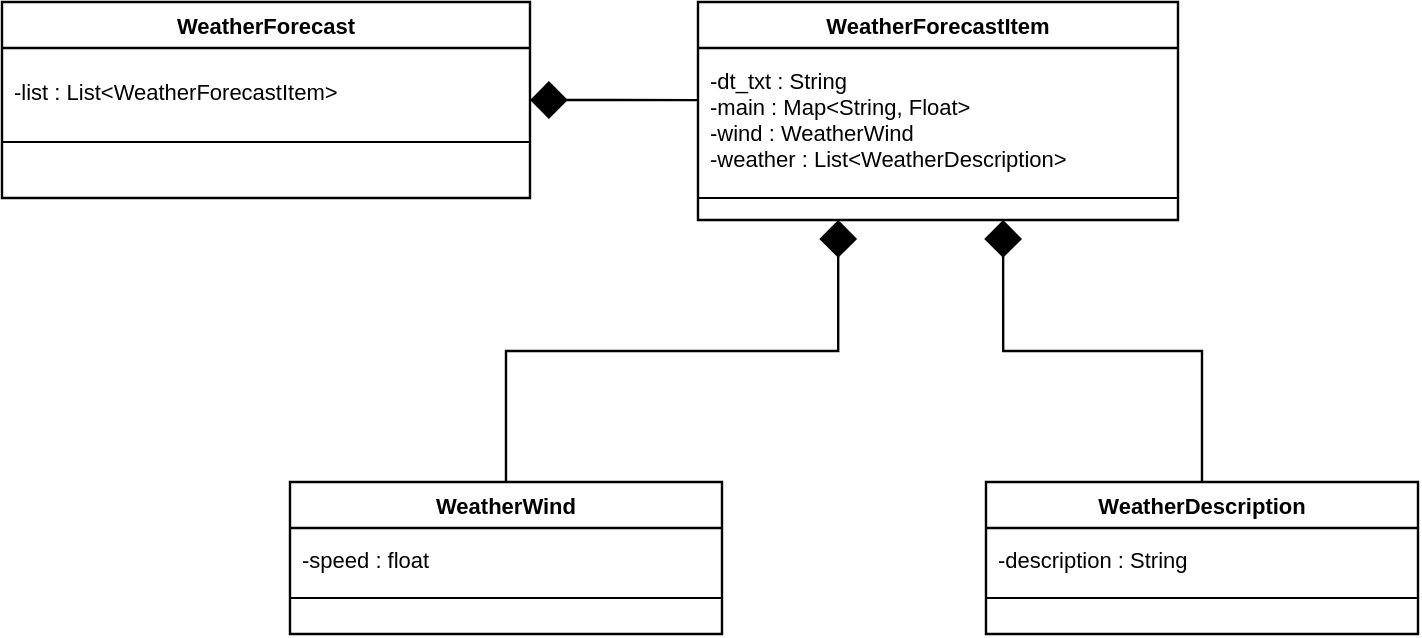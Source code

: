 <mxfile version="12.4.2" type="device" pages="1"><diagram id="UbY2n50J5kRLdaUcECJK" name="Page-1"><mxGraphModel dx="1422" dy="862" grid="1" gridSize="10" guides="1" tooltips="1" connect="1" arrows="1" fold="1" page="1" pageScale="1" pageWidth="850" pageHeight="1100" math="0" shadow="0"><root><mxCell id="0"/><mxCell id="1" parent="0"/><mxCell id="WK1cXo-WqZZb28CUvSwH-1" value="WeatherForecast" style="html=1;whiteSpace=wrap;swimlane;childLayout=stackLayout;horizontal=1;startSize=26;horizontalStack=0;resizeParent=1;resizeParentMax=0;resizeLast=0;collapsible=1;marginBottom=0;swimlaneFillColor=#ffffff;startSize=23;fontSize=11;fontColor=#000000;spacing=0;strokeOpacity=100;strokeWidth=1.2;" vertex="1" parent="1"><mxGeometry x="72" y="60" width="264" height="98" as="geometry"/></mxCell><mxCell id="WK1cXo-WqZZb28CUvSwH-2" value="-list : List&lt;WeatherForecastItem&gt;" style="part=1;resizeHeight=0;strokeColor=none;fillColor=none;align=left;verticalAlign=middle;spacingLeft=4;spacingRight=4;overflow=hidden;rotatable=0;points=[[0,0.5],[1,0.5]];portConstraint=eastwest;swimlaneFillColor=#ffffff;strokeOpacity=100;fontSize=11;fontColor=#000000;" vertex="1" parent="WK1cXo-WqZZb28CUvSwH-1"><mxGeometry y="23" width="264" height="43" as="geometry"/></mxCell><mxCell id="WK1cXo-WqZZb28CUvSwH-3" value="" style="line;strokeWidth=1;fillColor=none;align=left;verticalAlign=middle;spacingTop=-1;spacingLeft=3;spacingRight=3;rotatable=0;labelPosition=right;points=[];portConstraint=eastwest;" vertex="1" parent="WK1cXo-WqZZb28CUvSwH-1"><mxGeometry y="66" width="264" height="8" as="geometry"/></mxCell><mxCell id="WK1cXo-WqZZb28CUvSwH-4" value="" style="part=1;resizeHeight=0;strokeColor=none;fillColor=none;align=left;verticalAlign=middle;spacingLeft=4;spacingRight=4;overflow=hidden;rotatable=0;points=[[0,0.5],[1,0.5]];portConstraint=eastwest;swimlaneFillColor=#ffffff;strokeOpacity=100;fontSize=11;" vertex="1" parent="WK1cXo-WqZZb28CUvSwH-1"><mxGeometry y="74" width="264" height="24" as="geometry"/></mxCell><mxCell id="WK1cXo-WqZZb28CUvSwH-5" value="WeatherForecastItem" style="html=1;whiteSpace=wrap;swimlane;childLayout=stackLayout;horizontal=1;startSize=26;horizontalStack=0;resizeParent=1;resizeParentMax=0;resizeLast=0;collapsible=1;marginBottom=0;swimlaneFillColor=#ffffff;startSize=23;fontSize=11;fontColor=#000000;spacing=0;strokeOpacity=100;strokeWidth=1.2;" vertex="1" parent="1"><mxGeometry x="420" y="60" width="240" height="109" as="geometry"/></mxCell><mxCell id="WK1cXo-WqZZb28CUvSwH-6" value="-dt_txt : String&#10;-main : Map&lt;String, Float&gt;&#10;-wind : WeatherWind&#10;-weather : List&lt;WeatherDescription&gt;" style="part=1;resizeHeight=0;strokeColor=none;fillColor=none;align=left;verticalAlign=middle;spacingLeft=4;spacingRight=4;overflow=hidden;rotatable=0;points=[[0,0.5],[1,0.5]];portConstraint=eastwest;swimlaneFillColor=#ffffff;strokeOpacity=100;fontSize=11;fontColor=#000000;" vertex="1" parent="WK1cXo-WqZZb28CUvSwH-5"><mxGeometry y="23" width="240" height="71" as="geometry"/></mxCell><mxCell id="WK1cXo-WqZZb28CUvSwH-7" value="" style="line;strokeWidth=1;fillColor=none;align=left;verticalAlign=middle;spacingTop=-1;spacingLeft=3;spacingRight=3;rotatable=0;labelPosition=right;points=[];portConstraint=eastwest;" vertex="1" parent="WK1cXo-WqZZb28CUvSwH-5"><mxGeometry y="94" width="240" height="8" as="geometry"/></mxCell><mxCell id="WK1cXo-WqZZb28CUvSwH-8" value="" style="part=1;resizeHeight=0;strokeColor=none;fillColor=none;align=left;verticalAlign=middle;spacingLeft=4;spacingRight=4;overflow=hidden;rotatable=0;points=[[0,0.5],[1,0.5]];portConstraint=eastwest;swimlaneFillColor=#ffffff;strokeOpacity=100;fontSize=11;" vertex="1" parent="WK1cXo-WqZZb28CUvSwH-5"><mxGeometry y="102" width="240" height="7" as="geometry"/></mxCell><mxCell id="WK1cXo-WqZZb28CUvSwH-9" value="WeatherWind" style="html=1;whiteSpace=wrap;swimlane;childLayout=stackLayout;horizontal=1;startSize=26;horizontalStack=0;resizeParent=1;resizeParentMax=0;resizeLast=0;collapsible=1;marginBottom=0;swimlaneFillColor=#ffffff;startSize=23;fontSize=11;fontColor=#000000;spacing=0;strokeOpacity=100;strokeWidth=1.2;" vertex="1" parent="1"><mxGeometry x="216" y="300" width="216" height="76" as="geometry"/></mxCell><mxCell id="WK1cXo-WqZZb28CUvSwH-10" value="-speed : float" style="part=1;resizeHeight=0;strokeColor=none;fillColor=none;align=left;verticalAlign=middle;spacingLeft=4;spacingRight=4;overflow=hidden;rotatable=0;points=[[0,0.5],[1,0.5]];portConstraint=eastwest;swimlaneFillColor=#ffffff;strokeOpacity=100;fontSize=11;fontColor=#000000;" vertex="1" parent="WK1cXo-WqZZb28CUvSwH-9"><mxGeometry y="23" width="216" height="31" as="geometry"/></mxCell><mxCell id="WK1cXo-WqZZb28CUvSwH-11" value="" style="line;strokeWidth=1;fillColor=none;align=left;verticalAlign=middle;spacingTop=-1;spacingLeft=3;spacingRight=3;rotatable=0;labelPosition=right;points=[];portConstraint=eastwest;" vertex="1" parent="WK1cXo-WqZZb28CUvSwH-9"><mxGeometry y="54" width="216" height="8" as="geometry"/></mxCell><mxCell id="WK1cXo-WqZZb28CUvSwH-12" value="" style="part=1;resizeHeight=0;strokeColor=none;fillColor=none;align=left;verticalAlign=middle;spacingLeft=4;spacingRight=4;overflow=hidden;rotatable=0;points=[[0,0.5],[1,0.5]];portConstraint=eastwest;swimlaneFillColor=#ffffff;strokeOpacity=100;fontSize=11;" vertex="1" parent="WK1cXo-WqZZb28CUvSwH-9"><mxGeometry y="62" width="216" height="14" as="geometry"/></mxCell><mxCell id="WK1cXo-WqZZb28CUvSwH-13" value="WeatherDescription" style="html=1;whiteSpace=wrap;swimlane;childLayout=stackLayout;horizontal=1;startSize=26;horizontalStack=0;resizeParent=1;resizeParentMax=0;resizeLast=0;collapsible=1;marginBottom=0;swimlaneFillColor=#ffffff;startSize=23;fontSize=11;fontColor=#000000;spacing=0;strokeOpacity=100;strokeWidth=1.2;" vertex="1" parent="1"><mxGeometry x="564" y="300" width="216" height="76" as="geometry"/></mxCell><mxCell id="WK1cXo-WqZZb28CUvSwH-14" value="-description : String" style="part=1;resizeHeight=0;strokeColor=none;fillColor=none;align=left;verticalAlign=middle;spacingLeft=4;spacingRight=4;overflow=hidden;rotatable=0;points=[[0,0.5],[1,0.5]];portConstraint=eastwest;swimlaneFillColor=#ffffff;strokeOpacity=100;fontSize=11;fontColor=#000000;" vertex="1" parent="WK1cXo-WqZZb28CUvSwH-13"><mxGeometry y="23" width="216" height="31" as="geometry"/></mxCell><mxCell id="WK1cXo-WqZZb28CUvSwH-15" value="" style="line;strokeWidth=1;fillColor=none;align=left;verticalAlign=middle;spacingTop=-1;spacingLeft=3;spacingRight=3;rotatable=0;labelPosition=right;points=[];portConstraint=eastwest;" vertex="1" parent="WK1cXo-WqZZb28CUvSwH-13"><mxGeometry y="54" width="216" height="8" as="geometry"/></mxCell><mxCell id="WK1cXo-WqZZb28CUvSwH-16" value="" style="part=1;resizeHeight=0;strokeColor=none;fillColor=none;align=left;verticalAlign=middle;spacingLeft=4;spacingRight=4;overflow=hidden;rotatable=0;points=[[0,0.5],[1,0.5]];portConstraint=eastwest;swimlaneFillColor=#ffffff;strokeOpacity=100;fontSize=11;" vertex="1" parent="WK1cXo-WqZZb28CUvSwH-13"><mxGeometry y="62" width="216" height="14" as="geometry"/></mxCell><mxCell id="WK1cXo-WqZZb28CUvSwH-17" value="" style="html=1;jettySize=18;fontSize=11;strokeWidth=1.2;rounded=1;arcSize=0;edgeStyle=orthogonalEdgeStyle;startArrow=diamond;endFill=1;startSize=16;endArrow=none;exitX=1.002;exitY=0.5;exitPerimeter=1;entryX=-0.002;entryY=0.45;entryPerimeter=1;" edge="1" parent="1" source="WK1cXo-WqZZb28CUvSwH-1" target="WK1cXo-WqZZb28CUvSwH-5"><mxGeometry width="100" height="100" relative="1" as="geometry"/></mxCell><mxCell id="WK1cXo-WqZZb28CUvSwH-18" value="" style="html=1;jettySize=18;fontSize=11;strokeWidth=1.2;rounded=1;arcSize=0;edgeStyle=orthogonalEdgeStyle;startArrow=diamond;endFill=1;startSize=16;endArrow=none;exitX=0.29;exitY=1.005;exitPerimeter=1;entryX=0.5;entryY=-0.007;entryPerimeter=1;" edge="1" parent="1" source="WK1cXo-WqZZb28CUvSwH-5" target="WK1cXo-WqZZb28CUvSwH-9"><mxGeometry width="100" height="100" relative="1" as="geometry"/></mxCell><mxCell id="WK1cXo-WqZZb28CUvSwH-19" value="" style="html=1;jettySize=18;fontSize=11;strokeWidth=1.2;rounded=1;arcSize=0;edgeStyle=orthogonalEdgeStyle;startArrow=diamond;endFill=1;startSize=16;endArrow=none;exitX=0.637;exitY=1.005;exitPerimeter=1;entryX=0.5;entryY=-0.007;entryPerimeter=1;" edge="1" parent="1" source="WK1cXo-WqZZb28CUvSwH-5" target="WK1cXo-WqZZb28CUvSwH-13"><mxGeometry width="100" height="100" relative="1" as="geometry"/></mxCell></root></mxGraphModel></diagram></mxfile>